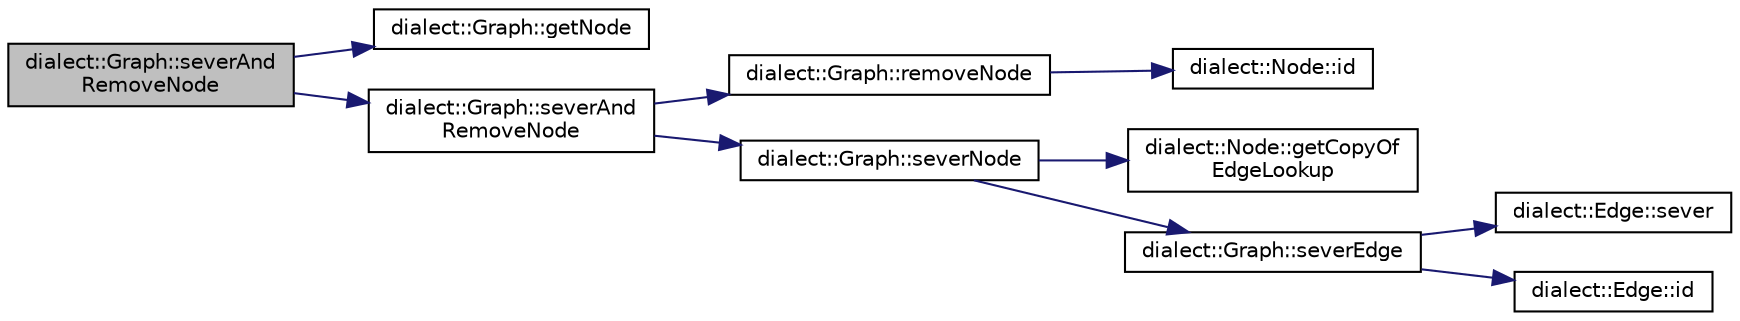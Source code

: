 digraph "dialect::Graph::severAndRemoveNode"
{
  edge [fontname="Helvetica",fontsize="10",labelfontname="Helvetica",labelfontsize="10"];
  node [fontname="Helvetica",fontsize="10",shape=record];
  rankdir="LR";
  Node175 [label="dialect::Graph::severAnd\lRemoveNode",height=0.2,width=0.4,color="black", fillcolor="grey75", style="filled", fontcolor="black"];
  Node175 -> Node176 [color="midnightblue",fontsize="10",style="solid",fontname="Helvetica"];
  Node176 [label="dialect::Graph::getNode",height=0.2,width=0.4,color="black", fillcolor="white", style="filled",URL="$classdialect_1_1Graph.html#a0adf4a0dc63a42b8196f3864d1d31e04",tooltip="Look up a Node by ID. "];
  Node175 -> Node177 [color="midnightblue",fontsize="10",style="solid",fontname="Helvetica"];
  Node177 [label="dialect::Graph::severAnd\lRemoveNode",height=0.2,width=0.4,color="black", fillcolor="white", style="filled",URL="$classdialect_1_1Graph.html#af5f64abbe433f0f7f18d1e961964b788",tooltip="Convenience method to completely remove a Node from the Graph. "];
  Node177 -> Node178 [color="midnightblue",fontsize="10",style="solid",fontname="Helvetica"];
  Node178 [label="dialect::Graph::removeNode",height=0.2,width=0.4,color="black", fillcolor="white", style="filled",URL="$classdialect_1_1Graph.html#ad628292a7693e69b4aa4039da6ef6de7",tooltip="Remove a Node from this Graph. "];
  Node178 -> Node179 [color="midnightblue",fontsize="10",style="solid",fontname="Helvetica"];
  Node179 [label="dialect::Node::id",height=0.2,width=0.4,color="black", fillcolor="white", style="filled",URL="$classdialect_1_1Node.html#acb8fa33367258d03f0689976e679b59d",tooltip="Access the unique ID of a given instance. "];
  Node177 -> Node180 [color="midnightblue",fontsize="10",style="solid",fontname="Helvetica"];
  Node180 [label="dialect::Graph::severNode",height=0.2,width=0.4,color="black", fillcolor="white", style="filled",URL="$classdialect_1_1Graph.html#af95f569fde7738dae6ccd67988d480f2",tooltip="Sever all the Edges incident to a Node in this Graph. "];
  Node180 -> Node181 [color="midnightblue",fontsize="10",style="solid",fontname="Helvetica"];
  Node181 [label="dialect::Node::getCopyOf\lEdgeLookup",height=0.2,width=0.4,color="black", fillcolor="white", style="filled",URL="$classdialect_1_1Node.html#a934864cbe35d005008f0afc7880241a9",tooltip="Get a copy of this Node&#39;s lookup map for Edges by their ID. "];
  Node180 -> Node182 [color="midnightblue",fontsize="10",style="solid",fontname="Helvetica"];
  Node182 [label="dialect::Graph::severEdge",height=0.2,width=0.4,color="black", fillcolor="white", style="filled",URL="$classdialect_1_1Graph.html#a86f8762c5ddfdad4c934285da5bd4933",tooltip="Sever an Edge in this Graph. "];
  Node182 -> Node183 [color="midnightblue",fontsize="10",style="solid",fontname="Helvetica"];
  Node183 [label="dialect::Edge::sever",height=0.2,width=0.4,color="black", fillcolor="white", style="filled",URL="$classdialect_1_1Edge.html#a04fbe3f536a380fc6d70bcb09728ca08",tooltip="\"Sever\" this Edge, i.e. remove it from the Nodes to which it is attached. "];
  Node182 -> Node184 [color="midnightblue",fontsize="10",style="solid",fontname="Helvetica"];
  Node184 [label="dialect::Edge::id",height=0.2,width=0.4,color="black", fillcolor="white", style="filled",URL="$classdialect_1_1Edge.html#ab3e603f70b854af7f69b12bcb7a06de4",tooltip="Access the unique ID of this instance. "];
}
